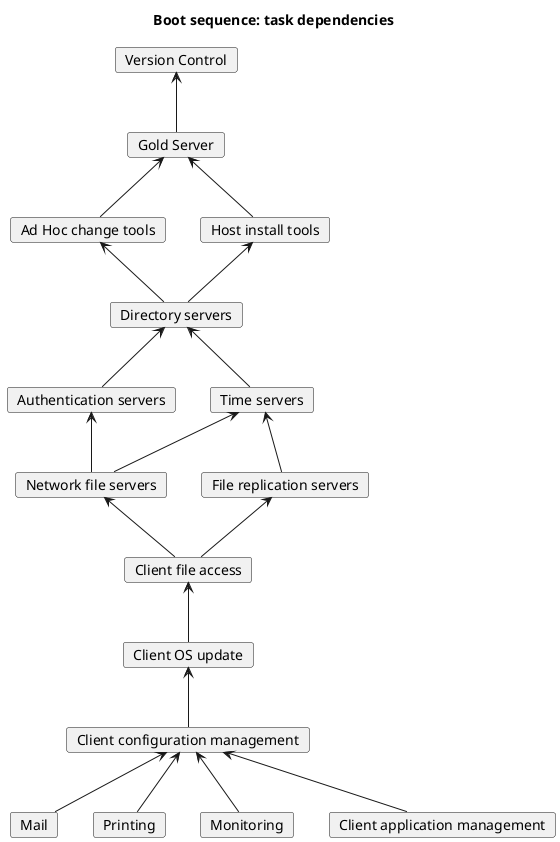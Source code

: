 @startuml

title Boot sequence: task dependencies

card "Version Control" as vc
card "Gold Server" as gs
card "Ad Hoc change tools" as ahct
card "Host install tools" as hit
card "Directory servers" as ds
card "Authentication servers" as auth
card "Time servers" as time
card "Network file servers" as nfs
card "File replication servers" as frs
card "Client file access" as cfa
card "Client OS update" as cosu
card "Client configuration management" as ccm
card "Mail" as mail
card "Printing" as print
card "Monitoring" as monitor
card "Client application management" as cam


vc <-- gs
gs <-- ahct
gs <-- hit
ahct <-- ds
hit <-- ds
ds <-- auth
ds <-- time
auth <-- nfs
time <-- nfs
time <-- frs
nfs <-- cfa
frs <-- cfa
cfa <-- cosu
cosu <-- ccm
ccm <-- mail
ccm <-- print
ccm <-- monitor
ccm <-- cam

@enduml

